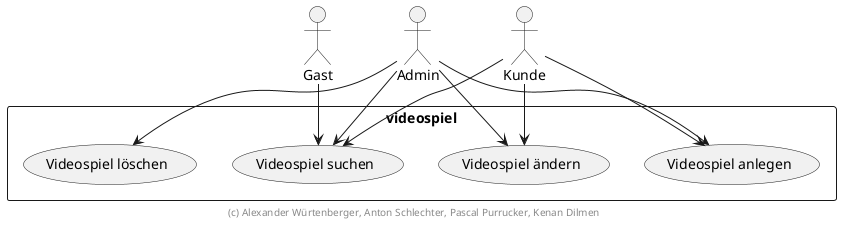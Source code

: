 ' Preview durch <Alt>d

@startuml Use Cases

actor Gast
actor Admin
actor Kunde

rectangle videospiel {
    Gast --> (Videospiel suchen)
    Admin --> (Videospiel suchen)
    Admin --> (Videospiel anlegen)
    Admin --> (Videospiel ändern)
    Admin --> (Videospiel löschen)
    Kunde --> (Videospiel suchen)
    Kunde --> (Videospiel anlegen)
    Kunde --> (Videospiel ändern)
}

footer (c) Alexander Würtenberger, Anton Schlechter, Pascal Purrucker, Kenan Dilmen

@enduml
